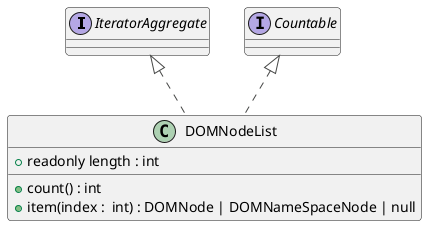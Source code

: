 @startuml
!theme vibrant
interface IteratorAggregate
interface Countable
IteratorAggregate <|.. DOMNodeList 
Countable <|.. DOMNodeList 

class DOMNodeList {  
  +readonly length : int 
  +count() : int
  +item(index :  int) : DOMNode | DOMNameSpaceNode | null
}
@enduml
